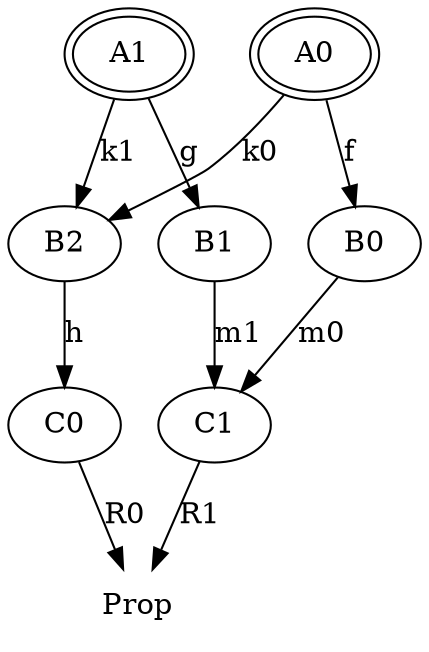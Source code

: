 digraph distr {
  node [peripheries = 2]

  T2 [label = "A0"]
  T5 [label = "A1"]

  node [peripheries = 1]

  T0 [label = "C0"]
  T1 [label = "C1"]
  T3 [label = "B2"]
  T4 [label = "B0"]
  T6 [label = "B1"]

  node [peripheries = 0]

  T0 -> Prop [label = "R0"]
  T1 -> Prop [label = "R1"]
  T2 -> T3 [label = "k0"]
  T2 -> T4 [label = "f"]
  T3 -> T0 [label = "h"]
  T4 -> T1 [label = "m0"]
  T5 -> T3 [label = "k1"]
  T5 -> T6 [label = "g"]
  T6 -> T1 [label = "m1"]
}
